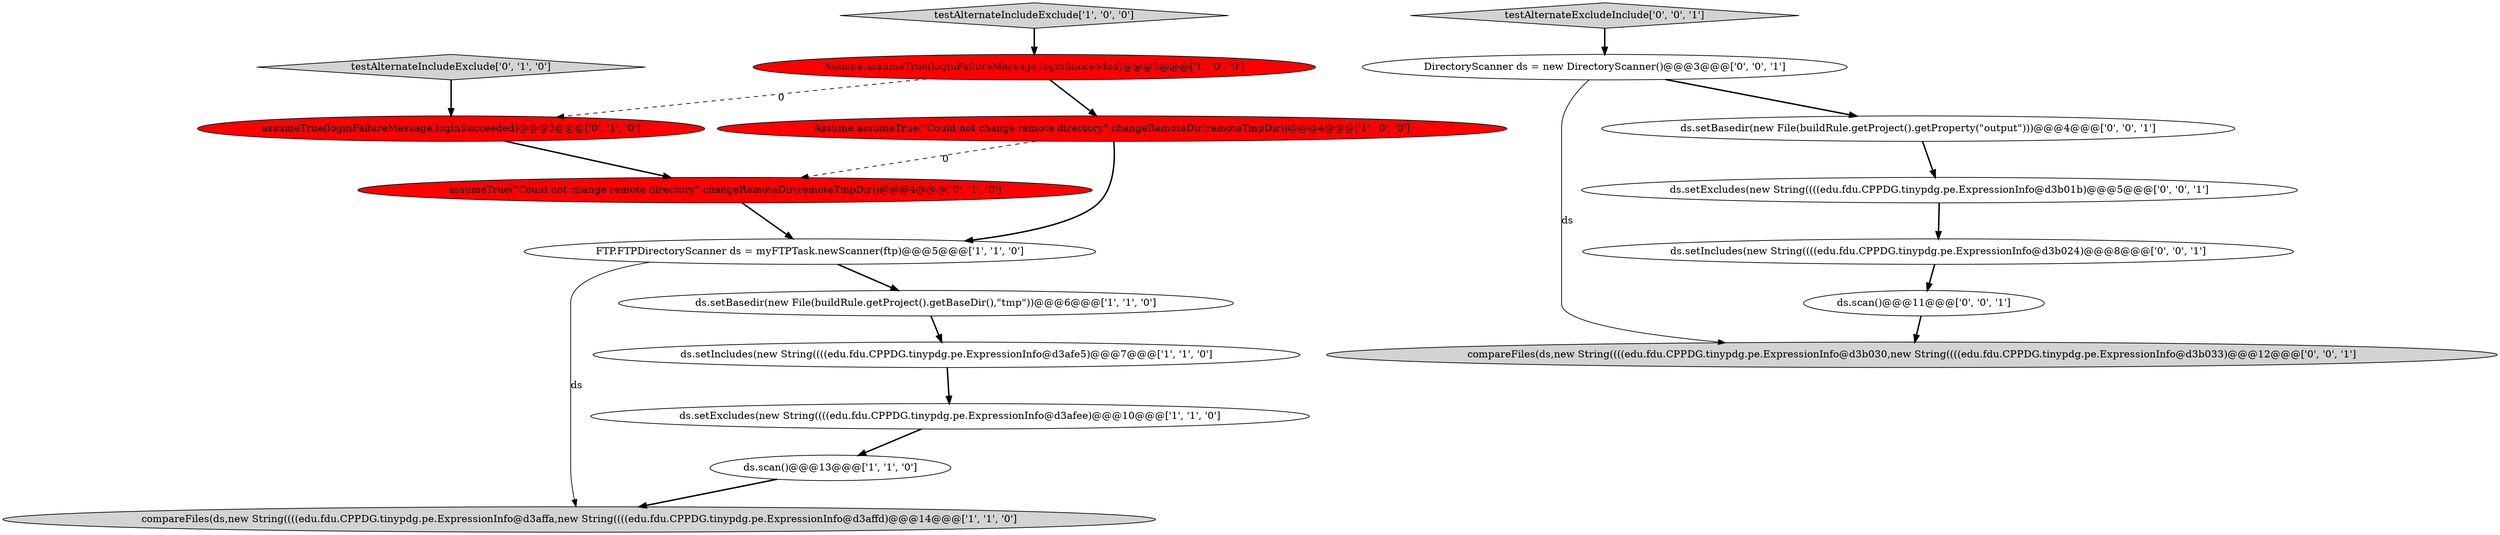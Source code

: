 digraph {
1 [style = filled, label = "Assume.assumeTrue(\"Could not change remote directory\",changeRemoteDir(remoteTmpDir))@@@4@@@['1', '0', '0']", fillcolor = red, shape = ellipse image = "AAA1AAABBB1BBB"];
3 [style = filled, label = "FTP.FTPDirectoryScanner ds = myFTPTask.newScanner(ftp)@@@5@@@['1', '1', '0']", fillcolor = white, shape = ellipse image = "AAA0AAABBB1BBB"];
5 [style = filled, label = "ds.setIncludes(new String((((edu.fdu.CPPDG.tinypdg.pe.ExpressionInfo@d3afe5)@@@7@@@['1', '1', '0']", fillcolor = white, shape = ellipse image = "AAA0AAABBB1BBB"];
4 [style = filled, label = "compareFiles(ds,new String((((edu.fdu.CPPDG.tinypdg.pe.ExpressionInfo@d3affa,new String((((edu.fdu.CPPDG.tinypdg.pe.ExpressionInfo@d3affd)@@@14@@@['1', '1', '0']", fillcolor = lightgray, shape = ellipse image = "AAA0AAABBB1BBB"];
13 [style = filled, label = "ds.setExcludes(new String((((edu.fdu.CPPDG.tinypdg.pe.ExpressionInfo@d3b01b)@@@5@@@['0', '0', '1']", fillcolor = white, shape = ellipse image = "AAA0AAABBB3BBB"];
15 [style = filled, label = "ds.setIncludes(new String((((edu.fdu.CPPDG.tinypdg.pe.ExpressionInfo@d3b024)@@@8@@@['0', '0', '1']", fillcolor = white, shape = ellipse image = "AAA0AAABBB3BBB"];
16 [style = filled, label = "compareFiles(ds,new String((((edu.fdu.CPPDG.tinypdg.pe.ExpressionInfo@d3b030,new String((((edu.fdu.CPPDG.tinypdg.pe.ExpressionInfo@d3b033)@@@12@@@['0', '0', '1']", fillcolor = lightgray, shape = ellipse image = "AAA0AAABBB3BBB"];
18 [style = filled, label = "DirectoryScanner ds = new DirectoryScanner()@@@3@@@['0', '0', '1']", fillcolor = white, shape = ellipse image = "AAA0AAABBB3BBB"];
11 [style = filled, label = "assumeTrue(\"Could not change remote directory\",changeRemoteDir(remoteTmpDir))@@@4@@@['0', '1', '0']", fillcolor = red, shape = ellipse image = "AAA1AAABBB2BBB"];
9 [style = filled, label = "testAlternateIncludeExclude['0', '1', '0']", fillcolor = lightgray, shape = diamond image = "AAA0AAABBB2BBB"];
6 [style = filled, label = "ds.setBasedir(new File(buildRule.getProject().getBaseDir(),\"tmp\"))@@@6@@@['1', '1', '0']", fillcolor = white, shape = ellipse image = "AAA0AAABBB1BBB"];
14 [style = filled, label = "ds.scan()@@@11@@@['0', '0', '1']", fillcolor = white, shape = ellipse image = "AAA0AAABBB3BBB"];
10 [style = filled, label = "assumeTrue(loginFailureMessage,loginSucceeded)@@@3@@@['0', '1', '0']", fillcolor = red, shape = ellipse image = "AAA1AAABBB2BBB"];
17 [style = filled, label = "ds.setBasedir(new File(buildRule.getProject().getProperty(\"output\")))@@@4@@@['0', '0', '1']", fillcolor = white, shape = ellipse image = "AAA0AAABBB3BBB"];
8 [style = filled, label = "ds.setExcludes(new String((((edu.fdu.CPPDG.tinypdg.pe.ExpressionInfo@d3afee)@@@10@@@['1', '1', '0']", fillcolor = white, shape = ellipse image = "AAA0AAABBB1BBB"];
12 [style = filled, label = "testAlternateExcludeInclude['0', '0', '1']", fillcolor = lightgray, shape = diamond image = "AAA0AAABBB3BBB"];
2 [style = filled, label = "testAlternateIncludeExclude['1', '0', '0']", fillcolor = lightgray, shape = diamond image = "AAA0AAABBB1BBB"];
7 [style = filled, label = "ds.scan()@@@13@@@['1', '1', '0']", fillcolor = white, shape = ellipse image = "AAA0AAABBB1BBB"];
0 [style = filled, label = "Assume.assumeTrue(loginFailureMessage,loginSucceeded)@@@3@@@['1', '0', '0']", fillcolor = red, shape = ellipse image = "AAA1AAABBB1BBB"];
18->16 [style = solid, label="ds"];
14->16 [style = bold, label=""];
5->8 [style = bold, label=""];
15->14 [style = bold, label=""];
1->3 [style = bold, label=""];
18->17 [style = bold, label=""];
3->6 [style = bold, label=""];
7->4 [style = bold, label=""];
9->10 [style = bold, label=""];
3->4 [style = solid, label="ds"];
0->10 [style = dashed, label="0"];
8->7 [style = bold, label=""];
6->5 [style = bold, label=""];
2->0 [style = bold, label=""];
11->3 [style = bold, label=""];
1->11 [style = dashed, label="0"];
0->1 [style = bold, label=""];
12->18 [style = bold, label=""];
17->13 [style = bold, label=""];
13->15 [style = bold, label=""];
10->11 [style = bold, label=""];
}
